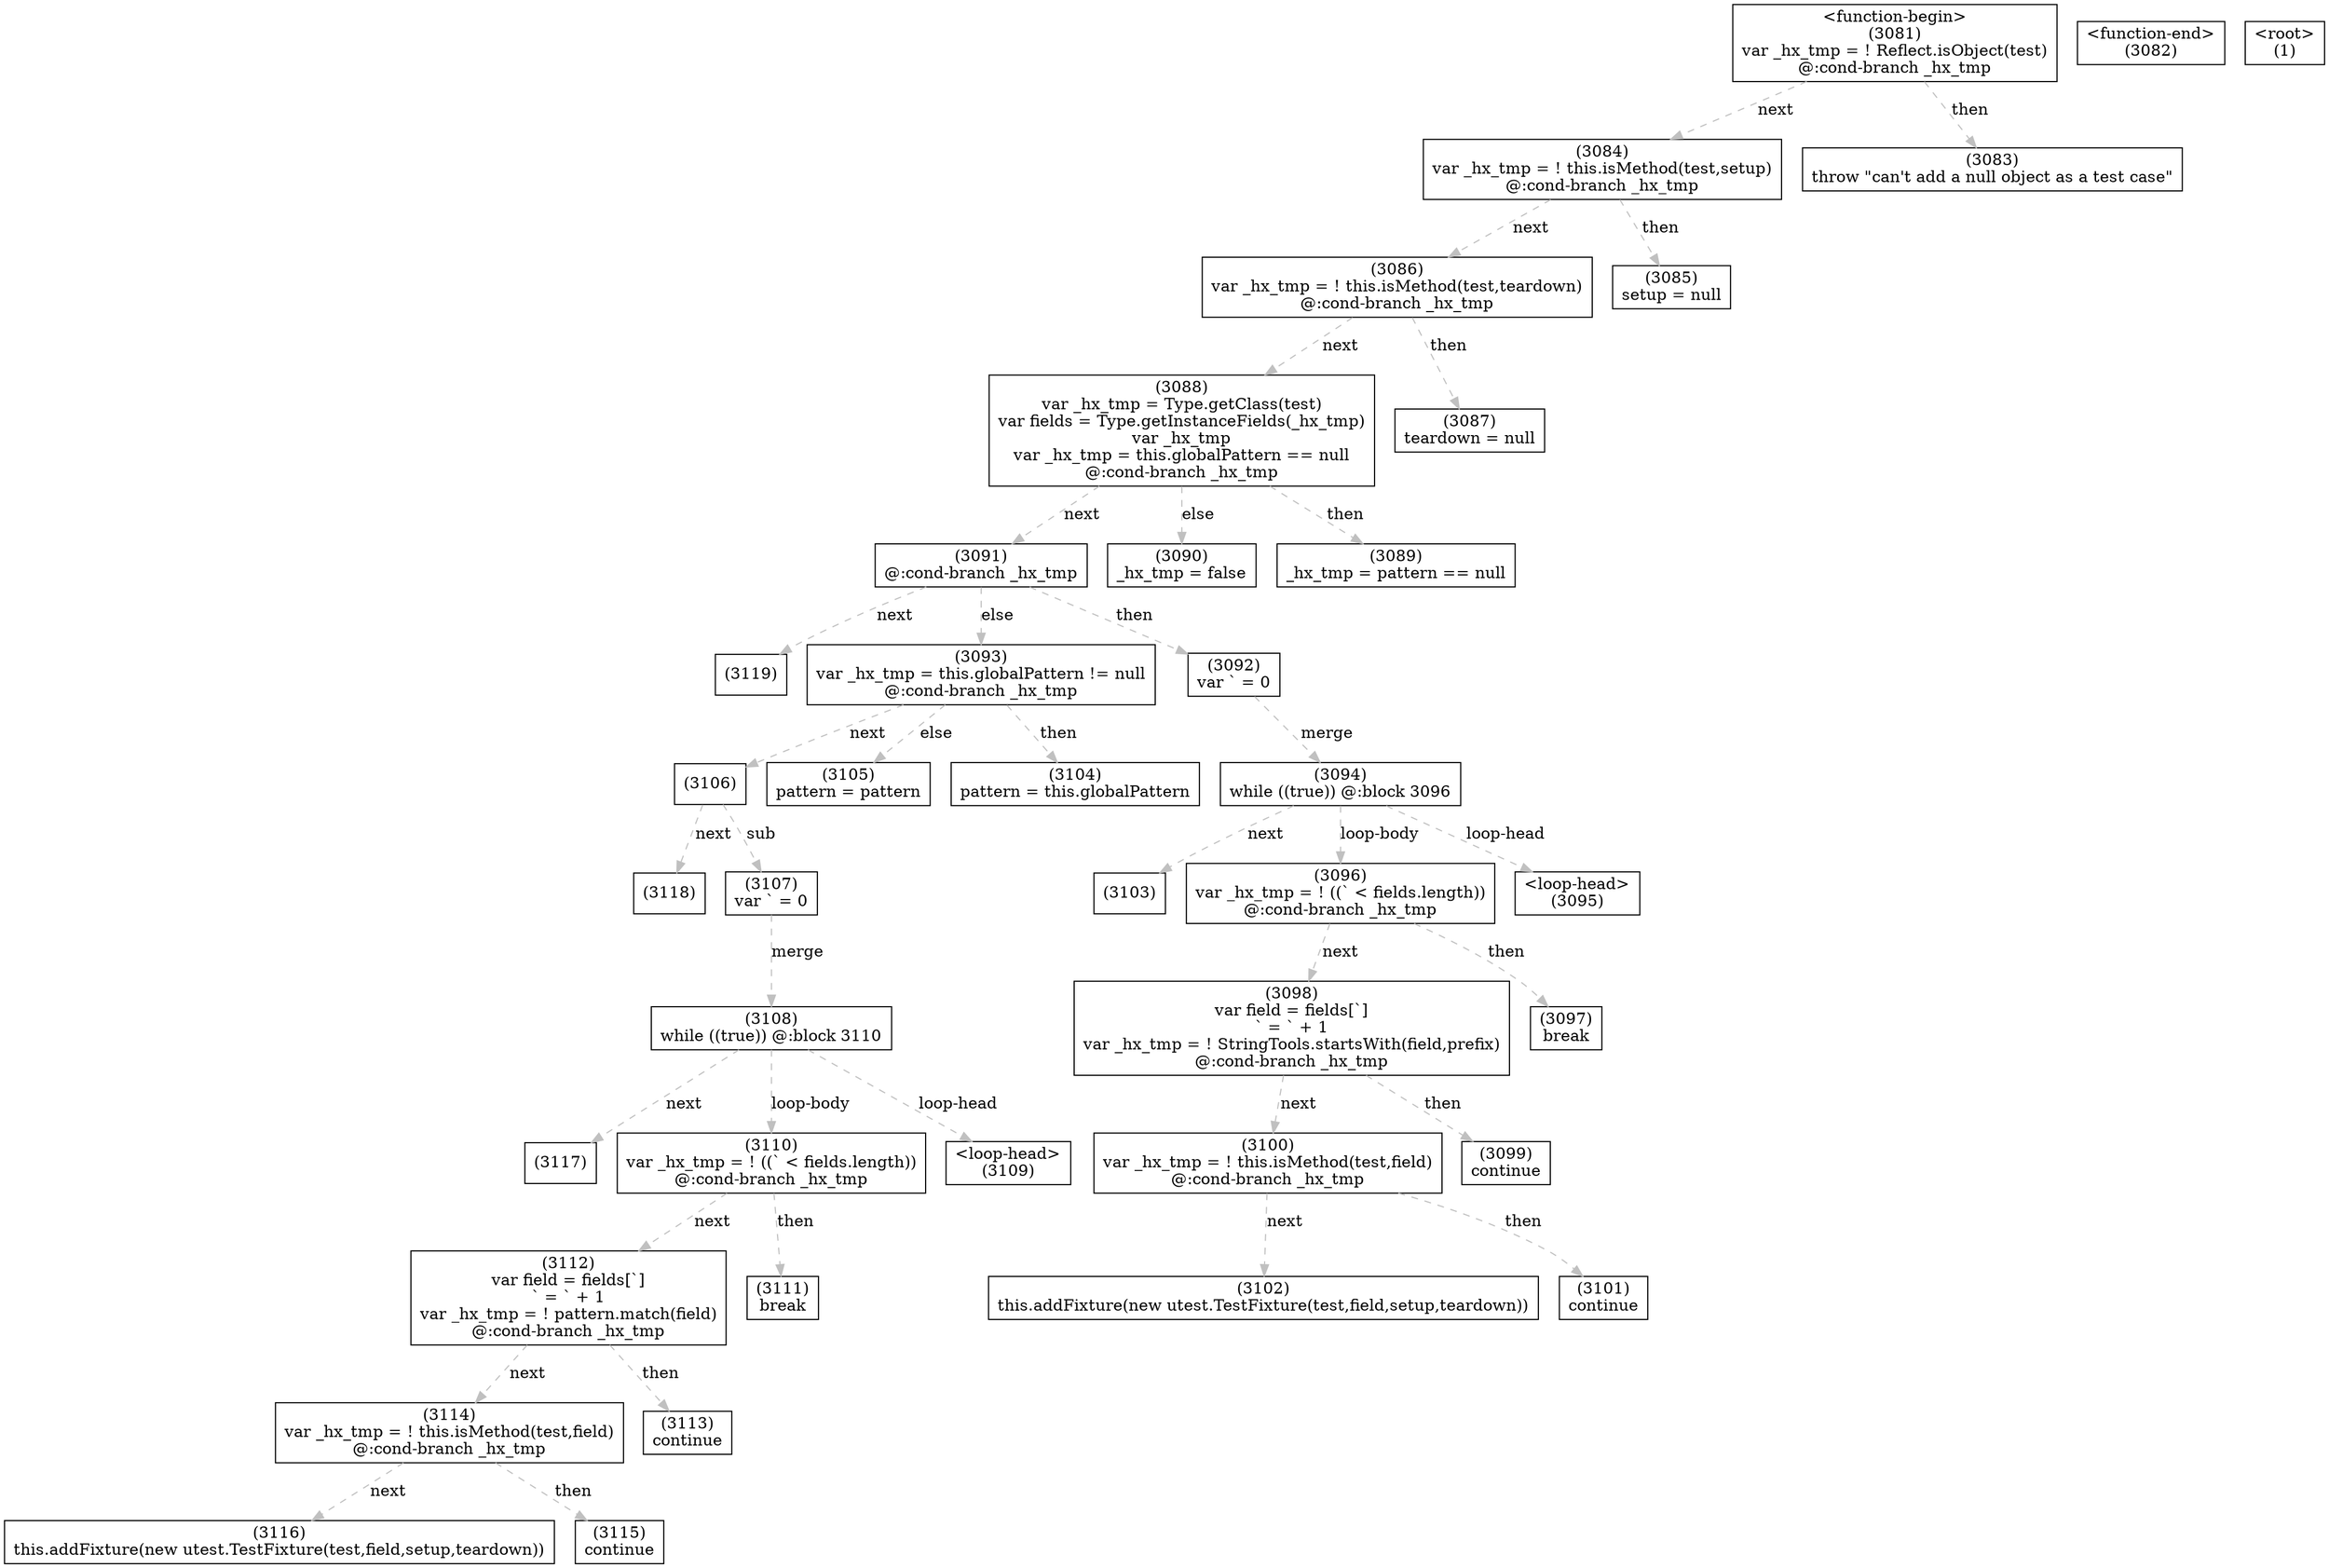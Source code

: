 digraph graphname {
n3119 [shape=box,label="(3119)"];
n3118 [shape=box,label="(3118)"];
n3117 [shape=box,label="(3117)"];
n3116 [shape=box,label="(3116)\nthis.addFixture(new utest.TestFixture(test,field,setup,teardown))"];
n3115 [shape=box,label="(3115)\ncontinue"];
n3114 [shape=box,label="(3114)\nvar _hx_tmp = ! this.isMethod(test,field)\n@:cond-branch _hx_tmp"];
n3114 -> n3115[style="dashed",color="gray",label="then"];
n3114 -> n3116[style="dashed",color="gray",label="next"];
n3113 [shape=box,label="(3113)\ncontinue"];
n3112 [shape=box,label="(3112)\nvar field = fields[`]\n` = ` + 1\nvar _hx_tmp = ! pattern.match(field)\n@:cond-branch _hx_tmp"];
n3112 -> n3113[style="dashed",color="gray",label="then"];
n3112 -> n3114[style="dashed",color="gray",label="next"];
n3111 [shape=box,label="(3111)\nbreak"];
n3110 [shape=box,label="(3110)\nvar _hx_tmp = ! ((` < fields.length))\n@:cond-branch _hx_tmp"];
n3110 -> n3111[style="dashed",color="gray",label="then"];
n3110 -> n3112[style="dashed",color="gray",label="next"];
n3109 [shape=box,label="<loop-head>
(3109)"];
n3108 [shape=box,label="(3108)\nwhile ((true)) @:block 3110"];
n3108 -> n3109[style="dashed",color="gray",label="loop-head"];
n3108 -> n3110[style="dashed",color="gray",label="loop-body"];
n3108 -> n3117[style="dashed",color="gray",label="next"];
n3107 [shape=box,label="(3107)\nvar ` = 0"];
n3107 -> n3108[style="dashed",color="gray",label="merge"];
n3106 [shape=box,label="(3106)"];
n3106 -> n3107[style="dashed",color="gray",label="sub"];
n3106 -> n3118[style="dashed",color="gray",label="next"];
n3105 [shape=box,label="(3105)\npattern = pattern"];
n3104 [shape=box,label="(3104)\npattern = this.globalPattern"];
n3103 [shape=box,label="(3103)"];
n3102 [shape=box,label="(3102)\nthis.addFixture(new utest.TestFixture(test,field,setup,teardown))"];
n3101 [shape=box,label="(3101)\ncontinue"];
n3100 [shape=box,label="(3100)\nvar _hx_tmp = ! this.isMethod(test,field)\n@:cond-branch _hx_tmp"];
n3100 -> n3101[style="dashed",color="gray",label="then"];
n3100 -> n3102[style="dashed",color="gray",label="next"];
n3099 [shape=box,label="(3099)\ncontinue"];
n3098 [shape=box,label="(3098)\nvar field = fields[`]\n` = ` + 1\nvar _hx_tmp = ! StringTools.startsWith(field,prefix)\n@:cond-branch _hx_tmp"];
n3098 -> n3099[style="dashed",color="gray",label="then"];
n3098 -> n3100[style="dashed",color="gray",label="next"];
n3097 [shape=box,label="(3097)\nbreak"];
n3096 [shape=box,label="(3096)\nvar _hx_tmp = ! ((` < fields.length))\n@:cond-branch _hx_tmp"];
n3096 -> n3097[style="dashed",color="gray",label="then"];
n3096 -> n3098[style="dashed",color="gray",label="next"];
n3095 [shape=box,label="<loop-head>
(3095)"];
n3094 [shape=box,label="(3094)\nwhile ((true)) @:block 3096"];
n3094 -> n3095[style="dashed",color="gray",label="loop-head"];
n3094 -> n3096[style="dashed",color="gray",label="loop-body"];
n3094 -> n3103[style="dashed",color="gray",label="next"];
n3093 [shape=box,label="(3093)\nvar _hx_tmp = this.globalPattern != null\n@:cond-branch _hx_tmp"];
n3093 -> n3104[style="dashed",color="gray",label="then"];
n3093 -> n3105[style="dashed",color="gray",label="else"];
n3093 -> n3106[style="dashed",color="gray",label="next"];
n3092 [shape=box,label="(3092)\nvar ` = 0"];
n3092 -> n3094[style="dashed",color="gray",label="merge"];
n3091 [shape=box,label="(3091)\n@:cond-branch _hx_tmp"];
n3091 -> n3092[style="dashed",color="gray",label="then"];
n3091 -> n3093[style="dashed",color="gray",label="else"];
n3091 -> n3119[style="dashed",color="gray",label="next"];
n3090 [shape=box,label="(3090)\n_hx_tmp = false"];
n3089 [shape=box,label="(3089)\n_hx_tmp = pattern == null"];
n3088 [shape=box,label="(3088)\nvar _hx_tmp = Type.getClass(test)\nvar fields = Type.getInstanceFields(_hx_tmp)\nvar _hx_tmp\nvar _hx_tmp = this.globalPattern == null\n@:cond-branch _hx_tmp"];
n3088 -> n3089[style="dashed",color="gray",label="then"];
n3088 -> n3090[style="dashed",color="gray",label="else"];
n3088 -> n3091[style="dashed",color="gray",label="next"];
n3087 [shape=box,label="(3087)\nteardown = null"];
n3086 [shape=box,label="(3086)\nvar _hx_tmp = ! this.isMethod(test,teardown)\n@:cond-branch _hx_tmp"];
n3086 -> n3087[style="dashed",color="gray",label="then"];
n3086 -> n3088[style="dashed",color="gray",label="next"];
n3085 [shape=box,label="(3085)\nsetup = null"];
n3084 [shape=box,label="(3084)\nvar _hx_tmp = ! this.isMethod(test,setup)\n@:cond-branch _hx_tmp"];
n3084 -> n3085[style="dashed",color="gray",label="then"];
n3084 -> n3086[style="dashed",color="gray",label="next"];
n3083 [shape=box,label="(3083)\nthrow \"can't add a null object as a test case\""];
n3082 [shape=box,label="<function-end>
(3082)"];
n3081 [shape=box,label="<function-begin>
(3081)\nvar _hx_tmp = ! Reflect.isObject(test)\n@:cond-branch _hx_tmp"];
n3081 -> n3083[style="dashed",color="gray",label="then"];
n3081 -> n3084[style="dashed",color="gray",label="next"];
n1 [shape=box,label="<root>
(1)"];
}

